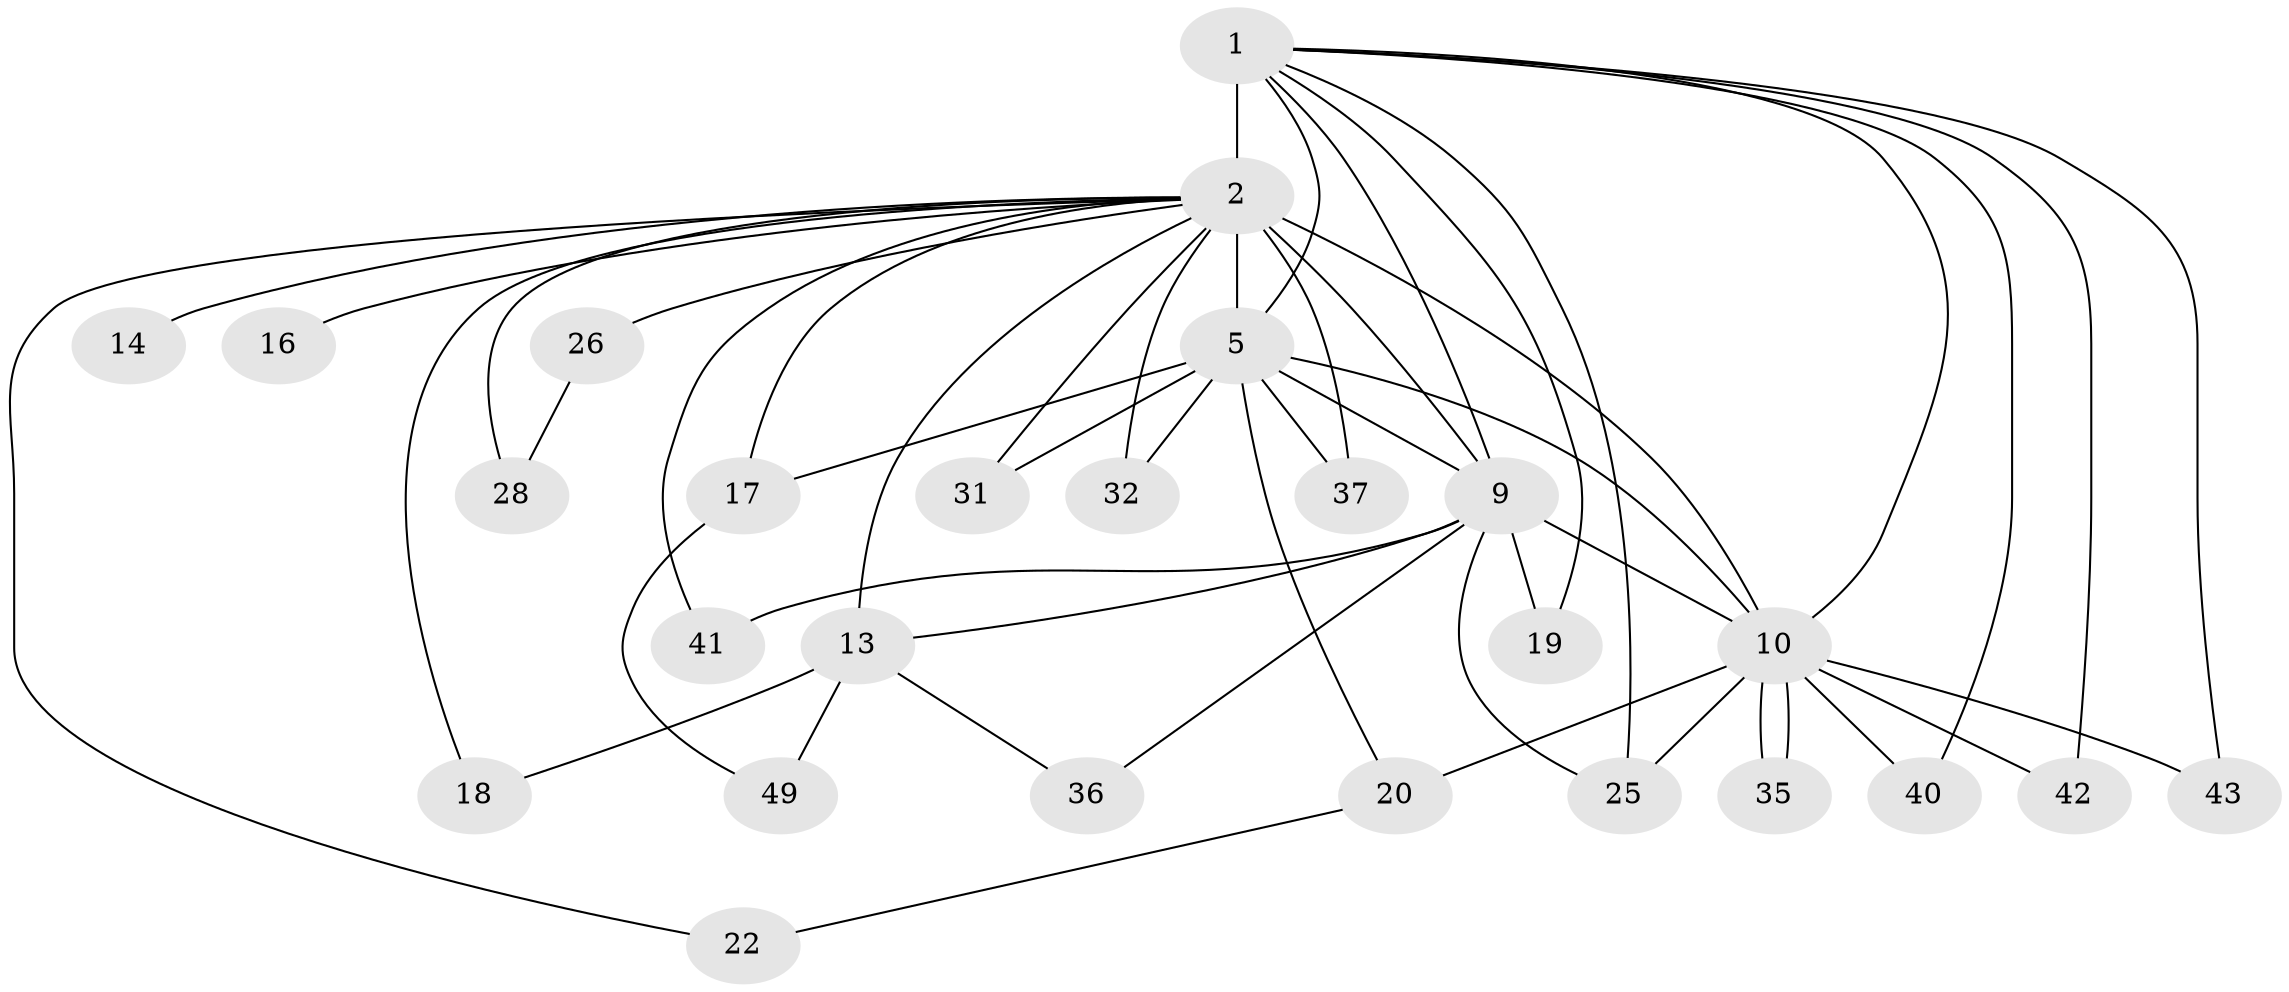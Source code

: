 // original degree distribution, {11: 0.019230769230769232, 15: 0.038461538461538464, 13: 0.038461538461538464, 14: 0.019230769230769232, 22: 0.019230769230769232, 10: 0.019230769230769232, 17: 0.019230769230769232, 21: 0.019230769230769232, 6: 0.019230769230769232, 2: 0.5192307692307693, 5: 0.019230769230769232, 3: 0.19230769230769232, 4: 0.057692307692307696}
// Generated by graph-tools (version 1.1) at 2025/13/03/09/25 04:13:49]
// undirected, 26 vertices, 50 edges
graph export_dot {
graph [start="1"]
  node [color=gray90,style=filled];
  1 [super="+3"];
  2 [super="+7+4+6+8"];
  5 [super="+15+11"];
  9 [super="+12+45+23"];
  10 [super="+27+30+48"];
  13 [super="+24+33"];
  14 [super="+21"];
  16;
  17;
  18;
  19;
  20;
  22;
  25;
  26;
  28;
  31;
  32;
  35;
  36;
  37 [super="+38"];
  40;
  41 [super="+46"];
  42;
  43;
  49;
  1 -- 2 [weight=13];
  1 -- 5 [weight=2];
  1 -- 9 [weight=2];
  1 -- 10 [weight=2];
  1 -- 19;
  1 -- 40;
  1 -- 43;
  1 -- 42;
  1 -- 25;
  2 -- 5 [weight=7];
  2 -- 9 [weight=6];
  2 -- 10 [weight=6];
  2 -- 16 [weight=2];
  2 -- 18;
  2 -- 32;
  2 -- 41 [weight=2];
  2 -- 13 [weight=2];
  2 -- 14 [weight=3];
  2 -- 26 [weight=2];
  2 -- 28;
  2 -- 37 [weight=2];
  2 -- 31;
  2 -- 17;
  2 -- 22;
  5 -- 9;
  5 -- 10 [weight=2];
  5 -- 32;
  5 -- 37;
  5 -- 17;
  5 -- 20;
  5 -- 31;
  9 -- 10 [weight=3];
  9 -- 19;
  9 -- 25;
  9 -- 36;
  9 -- 41;
  9 -- 13;
  10 -- 20 [weight=2];
  10 -- 25;
  10 -- 35;
  10 -- 35;
  10 -- 40;
  10 -- 42;
  10 -- 43;
  13 -- 18;
  13 -- 49;
  13 -- 36;
  17 -- 49;
  20 -- 22;
  26 -- 28;
}
